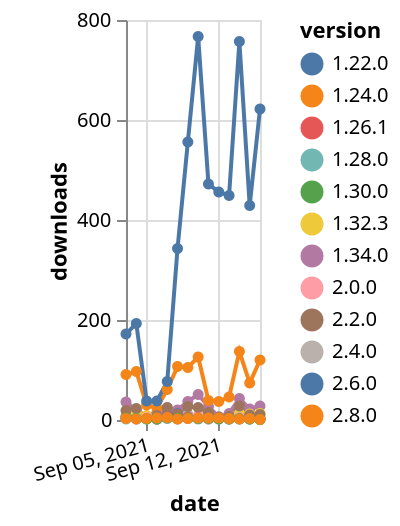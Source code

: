 {"$schema": "https://vega.github.io/schema/vega-lite/v5.json", "description": "A simple bar chart with embedded data.", "data": {"values": [{"date": "2021-09-03", "total": 52060, "delta": 36, "version": "1.34.0"}, {"date": "2021-09-04", "total": 52079, "delta": 19, "version": "1.34.0"}, {"date": "2021-09-05", "total": 52087, "delta": 8, "version": "1.34.0"}, {"date": "2021-09-06", "total": 52102, "delta": 15, "version": "1.34.0"}, {"date": "2021-09-07", "total": 52126, "delta": 24, "version": "1.34.0"}, {"date": "2021-09-08", "total": 52146, "delta": 20, "version": "1.34.0"}, {"date": "2021-09-09", "total": 52183, "delta": 37, "version": "1.34.0"}, {"date": "2021-09-10", "total": 52234, "delta": 51, "version": "1.34.0"}, {"date": "2021-09-11", "total": 52261, "delta": 27, "version": "1.34.0"}, {"date": "2021-09-12", "total": 52267, "delta": 6, "version": "1.34.0"}, {"date": "2021-09-13", "total": 52280, "delta": 13, "version": "1.34.0"}, {"date": "2021-09-14", "total": 52323, "delta": 43, "version": "1.34.0"}, {"date": "2021-09-15", "total": 52345, "delta": 22, "version": "1.34.0"}, {"date": "2021-09-16", "total": 52373, "delta": 28, "version": "1.34.0"}, {"date": "2021-09-03", "total": 12767, "delta": 4, "version": "2.4.0"}, {"date": "2021-09-04", "total": 12772, "delta": 5, "version": "2.4.0"}, {"date": "2021-09-05", "total": 12776, "delta": 4, "version": "2.4.0"}, {"date": "2021-09-06", "total": 12778, "delta": 2, "version": "2.4.0"}, {"date": "2021-09-07", "total": 12783, "delta": 5, "version": "2.4.0"}, {"date": "2021-09-08", "total": 12790, "delta": 7, "version": "2.4.0"}, {"date": "2021-09-09", "total": 12801, "delta": 11, "version": "2.4.0"}, {"date": "2021-09-10", "total": 12808, "delta": 7, "version": "2.4.0"}, {"date": "2021-09-11", "total": 12810, "delta": 2, "version": "2.4.0"}, {"date": "2021-09-12", "total": 12816, "delta": 6, "version": "2.4.0"}, {"date": "2021-09-13", "total": 12818, "delta": 2, "version": "2.4.0"}, {"date": "2021-09-14", "total": 12828, "delta": 10, "version": "2.4.0"}, {"date": "2021-09-15", "total": 12836, "delta": 8, "version": "2.4.0"}, {"date": "2021-09-16", "total": 12838, "delta": 2, "version": "2.4.0"}, {"date": "2021-09-03", "total": 14218, "delta": 7, "version": "1.22.0"}, {"date": "2021-09-04", "total": 14224, "delta": 6, "version": "1.22.0"}, {"date": "2021-09-05", "total": 14227, "delta": 3, "version": "1.22.0"}, {"date": "2021-09-06", "total": 14229, "delta": 2, "version": "1.22.0"}, {"date": "2021-09-07", "total": 14238, "delta": 9, "version": "1.22.0"}, {"date": "2021-09-08", "total": 14251, "delta": 13, "version": "1.22.0"}, {"date": "2021-09-09", "total": 14256, "delta": 5, "version": "1.22.0"}, {"date": "2021-09-10", "total": 14262, "delta": 6, "version": "1.22.0"}, {"date": "2021-09-11", "total": 14265, "delta": 3, "version": "1.22.0"}, {"date": "2021-09-12", "total": 14268, "delta": 3, "version": "1.22.0"}, {"date": "2021-09-13", "total": 14272, "delta": 4, "version": "1.22.0"}, {"date": "2021-09-14", "total": 14276, "delta": 4, "version": "1.22.0"}, {"date": "2021-09-15", "total": 14278, "delta": 2, "version": "1.22.0"}, {"date": "2021-09-16", "total": 14279, "delta": 1, "version": "1.22.0"}, {"date": "2021-09-03", "total": 20627, "delta": 7, "version": "1.32.3"}, {"date": "2021-09-04", "total": 20642, "delta": 15, "version": "1.32.3"}, {"date": "2021-09-05", "total": 20651, "delta": 9, "version": "1.32.3"}, {"date": "2021-09-06", "total": 20660, "delta": 9, "version": "1.32.3"}, {"date": "2021-09-07", "total": 20665, "delta": 5, "version": "1.32.3"}, {"date": "2021-09-08", "total": 20669, "delta": 4, "version": "1.32.3"}, {"date": "2021-09-09", "total": 20674, "delta": 5, "version": "1.32.3"}, {"date": "2021-09-10", "total": 20677, "delta": 3, "version": "1.32.3"}, {"date": "2021-09-11", "total": 20680, "delta": 3, "version": "1.32.3"}, {"date": "2021-09-12", "total": 20684, "delta": 4, "version": "1.32.3"}, {"date": "2021-09-13", "total": 20689, "delta": 5, "version": "1.32.3"}, {"date": "2021-09-14", "total": 20702, "delta": 13, "version": "1.32.3"}, {"date": "2021-09-15", "total": 20714, "delta": 12, "version": "1.32.3"}, {"date": "2021-09-16", "total": 20727, "delta": 13, "version": "1.32.3"}, {"date": "2021-09-03", "total": 24253, "delta": 5, "version": "1.26.1"}, {"date": "2021-09-04", "total": 24256, "delta": 3, "version": "1.26.1"}, {"date": "2021-09-05", "total": 24259, "delta": 3, "version": "1.26.1"}, {"date": "2021-09-06", "total": 24261, "delta": 2, "version": "1.26.1"}, {"date": "2021-09-07", "total": 24268, "delta": 7, "version": "1.26.1"}, {"date": "2021-09-08", "total": 24271, "delta": 3, "version": "1.26.1"}, {"date": "2021-09-09", "total": 24277, "delta": 6, "version": "1.26.1"}, {"date": "2021-09-10", "total": 24284, "delta": 7, "version": "1.26.1"}, {"date": "2021-09-11", "total": 24287, "delta": 3, "version": "1.26.1"}, {"date": "2021-09-12", "total": 24292, "delta": 5, "version": "1.26.1"}, {"date": "2021-09-13", "total": 24294, "delta": 2, "version": "1.26.1"}, {"date": "2021-09-14", "total": 24296, "delta": 2, "version": "1.26.1"}, {"date": "2021-09-15", "total": 24302, "delta": 6, "version": "1.26.1"}, {"date": "2021-09-16", "total": 24305, "delta": 3, "version": "1.26.1"}, {"date": "2021-09-03", "total": 3269, "delta": 2, "version": "1.28.0"}, {"date": "2021-09-04", "total": 3271, "delta": 2, "version": "1.28.0"}, {"date": "2021-09-05", "total": 3273, "delta": 2, "version": "1.28.0"}, {"date": "2021-09-06", "total": 3275, "delta": 2, "version": "1.28.0"}, {"date": "2021-09-07", "total": 3278, "delta": 3, "version": "1.28.0"}, {"date": "2021-09-08", "total": 3280, "delta": 2, "version": "1.28.0"}, {"date": "2021-09-09", "total": 3283, "delta": 3, "version": "1.28.0"}, {"date": "2021-09-10", "total": 3285, "delta": 2, "version": "1.28.0"}, {"date": "2021-09-11", "total": 3287, "delta": 2, "version": "1.28.0"}, {"date": "2021-09-12", "total": 3289, "delta": 2, "version": "1.28.0"}, {"date": "2021-09-13", "total": 3291, "delta": 2, "version": "1.28.0"}, {"date": "2021-09-14", "total": 3293, "delta": 2, "version": "1.28.0"}, {"date": "2021-09-15", "total": 3295, "delta": 2, "version": "1.28.0"}, {"date": "2021-09-16", "total": 3296, "delta": 1, "version": "1.28.0"}, {"date": "2021-09-03", "total": 4716, "delta": 91, "version": "2.8.0"}, {"date": "2021-09-04", "total": 4813, "delta": 97, "version": "2.8.0"}, {"date": "2021-09-05", "total": 4843, "delta": 30, "version": "2.8.0"}, {"date": "2021-09-06", "total": 4867, "delta": 24, "version": "2.8.0"}, {"date": "2021-09-07", "total": 4928, "delta": 61, "version": "2.8.0"}, {"date": "2021-09-08", "total": 5035, "delta": 107, "version": "2.8.0"}, {"date": "2021-09-09", "total": 5140, "delta": 105, "version": "2.8.0"}, {"date": "2021-09-10", "total": 5266, "delta": 126, "version": "2.8.0"}, {"date": "2021-09-11", "total": 5305, "delta": 39, "version": "2.8.0"}, {"date": "2021-09-12", "total": 5342, "delta": 37, "version": "2.8.0"}, {"date": "2021-09-13", "total": 5388, "delta": 46, "version": "2.8.0"}, {"date": "2021-09-14", "total": 5525, "delta": 137, "version": "2.8.0"}, {"date": "2021-09-15", "total": 5599, "delta": 74, "version": "2.8.0"}, {"date": "2021-09-16", "total": 5719, "delta": 120, "version": "2.8.0"}, {"date": "2021-09-03", "total": 31752, "delta": 172, "version": "2.6.0"}, {"date": "2021-09-04", "total": 31945, "delta": 193, "version": "2.6.0"}, {"date": "2021-09-05", "total": 31983, "delta": 38, "version": "2.6.0"}, {"date": "2021-09-06", "total": 32021, "delta": 38, "version": "2.6.0"}, {"date": "2021-09-07", "total": 32098, "delta": 77, "version": "2.6.0"}, {"date": "2021-09-08", "total": 32441, "delta": 343, "version": "2.6.0"}, {"date": "2021-09-09", "total": 32997, "delta": 556, "version": "2.6.0"}, {"date": "2021-09-10", "total": 33764, "delta": 767, "version": "2.6.0"}, {"date": "2021-09-11", "total": 34236, "delta": 472, "version": "2.6.0"}, {"date": "2021-09-12", "total": 34692, "delta": 456, "version": "2.6.0"}, {"date": "2021-09-13", "total": 35141, "delta": 449, "version": "2.6.0"}, {"date": "2021-09-14", "total": 35898, "delta": 757, "version": "2.6.0"}, {"date": "2021-09-15", "total": 36327, "delta": 429, "version": "2.6.0"}, {"date": "2021-09-16", "total": 36949, "delta": 622, "version": "2.6.0"}, {"date": "2021-09-03", "total": 8349, "delta": 4, "version": "2.0.0"}, {"date": "2021-09-04", "total": 8351, "delta": 2, "version": "2.0.0"}, {"date": "2021-09-05", "total": 8356, "delta": 5, "version": "2.0.0"}, {"date": "2021-09-06", "total": 8362, "delta": 6, "version": "2.0.0"}, {"date": "2021-09-07", "total": 8366, "delta": 4, "version": "2.0.0"}, {"date": "2021-09-08", "total": 8368, "delta": 2, "version": "2.0.0"}, {"date": "2021-09-09", "total": 8371, "delta": 3, "version": "2.0.0"}, {"date": "2021-09-10", "total": 8380, "delta": 9, "version": "2.0.0"}, {"date": "2021-09-11", "total": 8382, "delta": 2, "version": "2.0.0"}, {"date": "2021-09-12", "total": 8385, "delta": 3, "version": "2.0.0"}, {"date": "2021-09-13", "total": 8387, "delta": 2, "version": "2.0.0"}, {"date": "2021-09-14", "total": 8392, "delta": 5, "version": "2.0.0"}, {"date": "2021-09-15", "total": 8397, "delta": 5, "version": "2.0.0"}, {"date": "2021-09-16", "total": 8402, "delta": 5, "version": "2.0.0"}, {"date": "2021-09-03", "total": 36191, "delta": 19, "version": "2.2.0"}, {"date": "2021-09-04", "total": 36214, "delta": 23, "version": "2.2.0"}, {"date": "2021-09-05", "total": 36217, "delta": 3, "version": "2.2.0"}, {"date": "2021-09-06", "total": 36226, "delta": 9, "version": "2.2.0"}, {"date": "2021-09-07", "total": 36251, "delta": 25, "version": "2.2.0"}, {"date": "2021-09-08", "total": 36263, "delta": 12, "version": "2.2.0"}, {"date": "2021-09-09", "total": 36290, "delta": 27, "version": "2.2.0"}, {"date": "2021-09-10", "total": 36315, "delta": 25, "version": "2.2.0"}, {"date": "2021-09-11", "total": 36330, "delta": 15, "version": "2.2.0"}, {"date": "2021-09-12", "total": 36336, "delta": 6, "version": "2.2.0"}, {"date": "2021-09-13", "total": 36343, "delta": 7, "version": "2.2.0"}, {"date": "2021-09-14", "total": 36371, "delta": 28, "version": "2.2.0"}, {"date": "2021-09-15", "total": 36381, "delta": 10, "version": "2.2.0"}, {"date": "2021-09-16", "total": 36392, "delta": 11, "version": "2.2.0"}, {"date": "2021-09-03", "total": 48279, "delta": 4, "version": "1.30.0"}, {"date": "2021-09-04", "total": 48282, "delta": 3, "version": "1.30.0"}, {"date": "2021-09-05", "total": 48284, "delta": 2, "version": "1.30.0"}, {"date": "2021-09-06", "total": 48286, "delta": 2, "version": "1.30.0"}, {"date": "2021-09-07", "total": 48290, "delta": 4, "version": "1.30.0"}, {"date": "2021-09-08", "total": 48293, "delta": 3, "version": "1.30.0"}, {"date": "2021-09-09", "total": 48297, "delta": 4, "version": "1.30.0"}, {"date": "2021-09-10", "total": 48300, "delta": 3, "version": "1.30.0"}, {"date": "2021-09-11", "total": 48303, "delta": 3, "version": "1.30.0"}, {"date": "2021-09-12", "total": 48305, "delta": 2, "version": "1.30.0"}, {"date": "2021-09-13", "total": 48307, "delta": 2, "version": "1.30.0"}, {"date": "2021-09-14", "total": 48310, "delta": 3, "version": "1.30.0"}, {"date": "2021-09-15", "total": 48312, "delta": 2, "version": "1.30.0"}, {"date": "2021-09-16", "total": 48313, "delta": 1, "version": "1.30.0"}, {"date": "2021-09-03", "total": 14223, "delta": 3, "version": "1.24.0"}, {"date": "2021-09-04", "total": 14225, "delta": 2, "version": "1.24.0"}, {"date": "2021-09-05", "total": 14228, "delta": 3, "version": "1.24.0"}, {"date": "2021-09-06", "total": 14232, "delta": 4, "version": "1.24.0"}, {"date": "2021-09-07", "total": 14237, "delta": 5, "version": "1.24.0"}, {"date": "2021-09-08", "total": 14239, "delta": 2, "version": "1.24.0"}, {"date": "2021-09-09", "total": 14242, "delta": 3, "version": "1.24.0"}, {"date": "2021-09-10", "total": 14246, "delta": 4, "version": "1.24.0"}, {"date": "2021-09-11", "total": 14250, "delta": 4, "version": "1.24.0"}, {"date": "2021-09-12", "total": 14254, "delta": 4, "version": "1.24.0"}, {"date": "2021-09-13", "total": 14257, "delta": 3, "version": "1.24.0"}, {"date": "2021-09-14", "total": 14259, "delta": 2, "version": "1.24.0"}, {"date": "2021-09-15", "total": 14262, "delta": 3, "version": "1.24.0"}, {"date": "2021-09-16", "total": 14263, "delta": 1, "version": "1.24.0"}]}, "width": "container", "mark": {"type": "line", "point": {"filled": true}}, "encoding": {"x": {"field": "date", "type": "temporal", "timeUnit": "yearmonthdate", "title": "date", "axis": {"labelAngle": -15}}, "y": {"field": "delta", "type": "quantitative", "title": "downloads"}, "color": {"field": "version", "type": "nominal"}, "tooltip": {"field": "delta"}}}